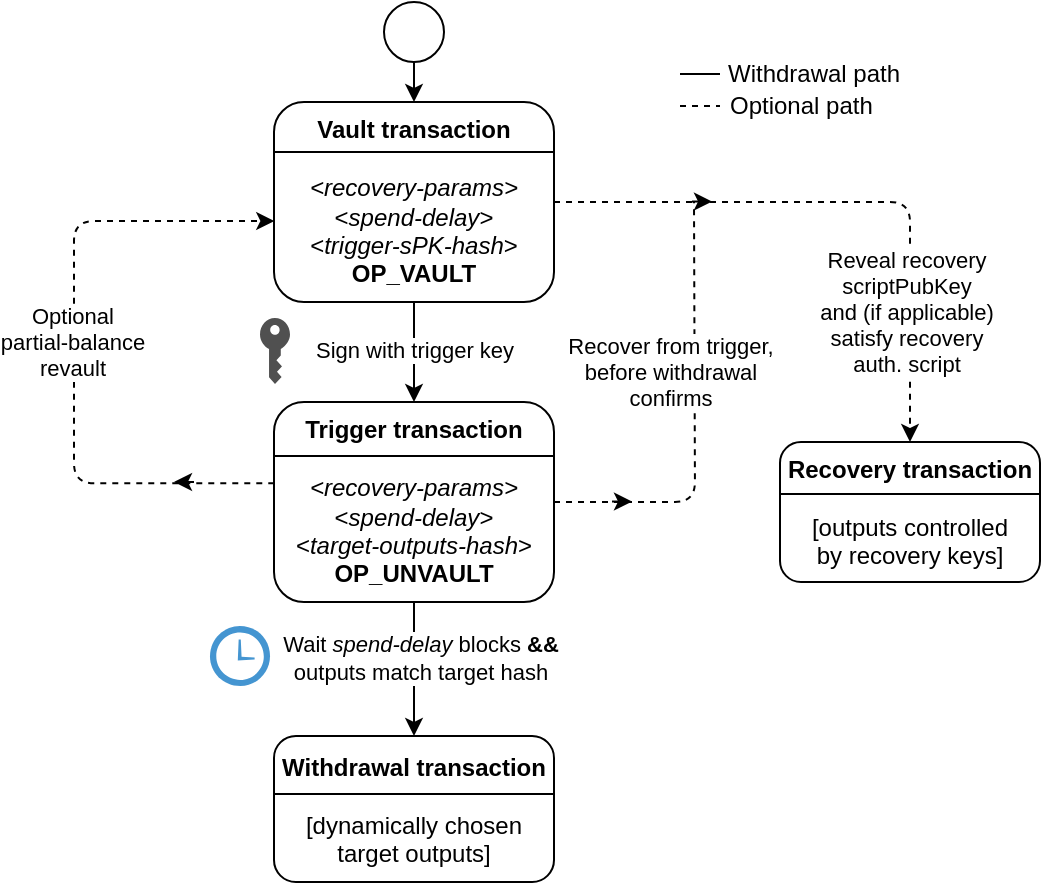 <mxfile version="20.8.20" type="device" pages="6"><diagram id="qHG0FeF2aWp-aiau7VVg" name="Basic flow"><mxGraphModel dx="1030" dy="1473" grid="1" gridSize="10" guides="1" tooltips="1" connect="1" arrows="1" fold="1" page="1" pageScale="1" pageWidth="850" pageHeight="1100" math="0" shadow="0"><root><mxCell id="0"/><mxCell id="1" parent="0"/><mxCell id="b8DSxFJpJzC5LI19bmsF-5" value="" style="edgeStyle=orthogonalEdgeStyle;rounded=0;orthogonalLoop=1;jettySize=auto;html=1;" parent="1" source="b8DSxFJpJzC5LI19bmsF-1" target="b8DSxFJpJzC5LI19bmsF-3" edge="1"><mxGeometry relative="1" as="geometry"/></mxCell><mxCell id="b8DSxFJpJzC5LI19bmsF-8" value="&lt;div&gt;Sign with trigger key&lt;/div&gt;" style="edgeLabel;html=1;align=center;verticalAlign=middle;resizable=0;points=[];" parent="b8DSxFJpJzC5LI19bmsF-5" vertex="1" connectable="0"><mxGeometry x="-0.31" y="-1" relative="1" as="geometry"><mxPoint x="1" y="6" as="offset"/></mxGeometry></mxCell><mxCell id="b8DSxFJpJzC5LI19bmsF-6" style="edgeStyle=orthogonalEdgeStyle;rounded=1;orthogonalLoop=1;jettySize=auto;html=1;exitX=1;exitY=0.5;exitDx=0;exitDy=0;strokeColor=default;dashed=1;" parent="1" source="b8DSxFJpJzC5LI19bmsF-1" target="b8DSxFJpJzC5LI19bmsF-2" edge="1"><mxGeometry relative="1" as="geometry"/></mxCell><mxCell id="b8DSxFJpJzC5LI19bmsF-7" value="Reveal recovery &lt;br&gt;scriptPubKey&lt;br&gt;and (if applicable)&lt;br&gt;satisfy recovery &lt;br&gt;auth. script" style="edgeLabel;html=1;align=center;verticalAlign=middle;resizable=0;points=[];" parent="b8DSxFJpJzC5LI19bmsF-6" vertex="1" connectable="0"><mxGeometry x="-0.17" y="2" relative="1" as="geometry"><mxPoint x="52" y="57" as="offset"/></mxGeometry></mxCell><mxCell id="b8DSxFJpJzC5LI19bmsF-1" value="&lt;div&gt;&lt;span style=&quot;background-color: initial;&quot;&gt;&lt;b&gt;Vault transaction&lt;/b&gt;&lt;/span&gt;&lt;/div&gt;&lt;div&gt;&lt;span style=&quot;background-color: initial;&quot;&gt;&lt;br&gt;&lt;/span&gt;&lt;/div&gt;&lt;div&gt;&lt;i style=&quot;background-color: initial;&quot;&gt;&amp;lt;recovery-params&amp;gt;&lt;/i&gt;&lt;br&gt;&lt;/div&gt;&lt;div&gt;&amp;lt;&lt;i&gt;spend-delay&lt;/i&gt;&amp;gt;&lt;/div&gt;&lt;div&gt;&amp;lt;&lt;i&gt;trigger-sPK-hash&lt;/i&gt;&amp;gt;&lt;br&gt;&lt;/div&gt;&lt;div&gt;&lt;b style=&quot;border-color: var(--border-color);&quot;&gt;OP_VAULT&lt;/b&gt;&lt;br&gt;&lt;/div&gt;" style="rounded=1;whiteSpace=wrap;html=1;labelPosition=center;verticalLabelPosition=middle;align=center;verticalAlign=middle;" parent="1" vertex="1"><mxGeometry x="190" y="250" width="140" height="100" as="geometry"/></mxCell><mxCell id="b8DSxFJpJzC5LI19bmsF-2" value="&lt;b&gt;Recovery transaction&lt;br&gt;&lt;/b&gt;&lt;br&gt;[outputs controlled &lt;br&gt;by recovery keys]" style="rounded=1;whiteSpace=wrap;html=1;" parent="1" vertex="1"><mxGeometry x="443" y="420" width="130" height="70" as="geometry"/></mxCell><mxCell id="b8DSxFJpJzC5LI19bmsF-9" style="edgeStyle=orthogonalEdgeStyle;orthogonalLoop=1;jettySize=auto;html=1;exitX=1;exitY=0.5;exitDx=0;exitDy=0;dashed=1;strokeColor=default;endArrow=none;endFill=0;rounded=1;" parent="1" source="b8DSxFJpJzC5LI19bmsF-3" edge="1"><mxGeometry relative="1" as="geometry"><mxPoint x="400" y="300" as="targetPoint"/></mxGeometry></mxCell><mxCell id="iAfIXZV-x1gRYHwice2W-8" value="Recover from trigger,&lt;br style=&quot;font-size: 11px;&quot;&gt;before withdrawal&lt;br style=&quot;font-size: 11px;&quot;&gt;confirms" style="edgeLabel;html=1;align=center;verticalAlign=middle;resizable=0;points=[];fontSize=11;" vertex="1" connectable="0" parent="b8DSxFJpJzC5LI19bmsF-9"><mxGeometry x="0.4" y="-1" relative="1" as="geometry"><mxPoint x="-13" y="19" as="offset"/></mxGeometry></mxCell><mxCell id="b8DSxFJpJzC5LI19bmsF-11" style="edgeStyle=orthogonalEdgeStyle;rounded=0;orthogonalLoop=1;jettySize=auto;html=1;strokeColor=default;" parent="1" source="b8DSxFJpJzC5LI19bmsF-3" target="b8DSxFJpJzC5LI19bmsF-10" edge="1"><mxGeometry relative="1" as="geometry"/></mxCell><mxCell id="b8DSxFJpJzC5LI19bmsF-12" value="&lt;div&gt;Wait &lt;i&gt;spend-delay&lt;/i&gt; blocks &lt;b&gt;&amp;amp;&amp;amp;&lt;/b&gt;&lt;br&gt;&lt;/div&gt;&lt;div&gt;outputs match target hash&lt;br&gt;&lt;/div&gt;" style="edgeLabel;html=1;align=center;verticalAlign=middle;resizable=0;points=[];" parent="b8DSxFJpJzC5LI19bmsF-11" vertex="1" connectable="0"><mxGeometry x="-0.302" y="2" relative="1" as="geometry"><mxPoint x="1" y="4" as="offset"/></mxGeometry></mxCell><mxCell id="oT6HpDHtKCBb9ui_6_kA-1" style="edgeStyle=orthogonalEdgeStyle;rounded=1;orthogonalLoop=1;jettySize=auto;html=1;exitX=0.001;exitY=0.406;exitDx=0;exitDy=0;entryX=0.001;entryY=0.595;entryDx=0;entryDy=0;dashed=1;endArrow=classic;endFill=1;entryPerimeter=0;exitPerimeter=0;" parent="1" source="b8DSxFJpJzC5LI19bmsF-3" target="b8DSxFJpJzC5LI19bmsF-1" edge="1"><mxGeometry relative="1" as="geometry"><Array as="points"><mxPoint x="90" y="441"/><mxPoint x="90" y="310"/></Array></mxGeometry></mxCell><mxCell id="oT6HpDHtKCBb9ui_6_kA-2" value="Optional &lt;br&gt;partial-balance&lt;br&gt;revault" style="edgeLabel;html=1;align=center;verticalAlign=middle;resizable=0;points=[];" parent="oT6HpDHtKCBb9ui_6_kA-1" vertex="1" connectable="0"><mxGeometry x="0.109" y="1" relative="1" as="geometry"><mxPoint y="13" as="offset"/></mxGeometry></mxCell><mxCell id="b8DSxFJpJzC5LI19bmsF-3" value="&lt;div&gt;&lt;b&gt;&lt;span style=&quot;background-color: initial;&quot;&gt;Trigger transaction&lt;/span&gt;&lt;br&gt;&lt;/b&gt;&lt;/div&gt;&lt;div&gt;&lt;i style=&quot;background-color: initial;&quot;&gt;&lt;br&gt;&lt;/i&gt;&lt;/div&gt;&lt;div&gt;&lt;i style=&quot;background-color: initial;&quot;&gt;&amp;lt;recovery-params&amp;gt;&lt;/i&gt;&lt;br&gt;&lt;/div&gt;&lt;div&gt;&amp;lt;&lt;i&gt;spend-delay&lt;/i&gt;&amp;gt;&lt;/div&gt;&lt;div&gt;&amp;lt;&lt;i&gt;target-outputs-hash&lt;/i&gt;&amp;gt;&lt;br&gt;&lt;/div&gt;&lt;div&gt;&lt;b style=&quot;border-color: var(--border-color);&quot;&gt;OP_UNVAULT&lt;/b&gt;&lt;br&gt;&lt;/div&gt;" style="rounded=1;whiteSpace=wrap;html=1;" parent="1" vertex="1"><mxGeometry x="190" y="400" width="140" height="100" as="geometry"/></mxCell><mxCell id="b8DSxFJpJzC5LI19bmsF-10" value="&lt;b&gt;Withdrawal transaction&lt;br&gt;&lt;/b&gt;&lt;br&gt;[dynamically chosen target outputs]" style="rounded=1;whiteSpace=wrap;html=1;align=center;" parent="1" vertex="1"><mxGeometry x="190" y="567" width="140" height="73" as="geometry"/></mxCell><mxCell id="b8DSxFJpJzC5LI19bmsF-14" style="edgeStyle=orthogonalEdgeStyle;rounded=0;orthogonalLoop=1;jettySize=auto;html=1;exitX=0.5;exitY=1;exitDx=0;exitDy=0;exitPerimeter=0;entryX=0.5;entryY=0;entryDx=0;entryDy=0;strokeColor=default;" parent="1" source="b8DSxFJpJzC5LI19bmsF-13" target="b8DSxFJpJzC5LI19bmsF-1" edge="1"><mxGeometry relative="1" as="geometry"/></mxCell><mxCell id="b8DSxFJpJzC5LI19bmsF-13" value="" style="points=[[0.145,0.145,0],[0.5,0,0],[0.855,0.145,0],[1,0.5,0],[0.855,0.855,0],[0.5,1,0],[0.145,0.855,0],[0,0.5,0]];shape=mxgraph.bpmn.event;html=1;verticalLabelPosition=bottom;labelBackgroundColor=#ffffff;verticalAlign=top;align=center;perimeter=ellipsePerimeter;outlineConnect=0;aspect=fixed;outline=standard;symbol=general;rounded=1;" parent="1" vertex="1"><mxGeometry x="245" y="200" width="30" height="30" as="geometry"/></mxCell><mxCell id="BqwL7Yf8YW1r5e_O7xE0-1" value="" style="shadow=0;dashed=0;html=1;strokeColor=none;fillColor=#4495D1;labelPosition=center;verticalLabelPosition=bottom;verticalAlign=top;align=center;outlineConnect=0;shape=mxgraph.veeam.time;" parent="1" vertex="1"><mxGeometry x="158" y="512" width="30" height="30" as="geometry"/></mxCell><mxCell id="BqwL7Yf8YW1r5e_O7xE0-2" value="" style="sketch=0;pointerEvents=1;shadow=0;dashed=0;html=1;strokeColor=none;fillColor=#505050;labelPosition=center;verticalLabelPosition=bottom;verticalAlign=top;outlineConnect=0;align=center;shape=mxgraph.office.security.key_permissions;" parent="1" vertex="1"><mxGeometry x="183" y="358" width="15" height="33" as="geometry"/></mxCell><mxCell id="oT6HpDHtKCBb9ui_6_kA-7" value="" style="endArrow=none;html=1;rounded=1;entryX=1;entryY=0.25;entryDx=0;entryDy=0;exitX=0;exitY=0.25;exitDx=0;exitDy=0;" parent="1" source="b8DSxFJpJzC5LI19bmsF-1" target="b8DSxFJpJzC5LI19bmsF-1" edge="1"><mxGeometry width="50" height="50" relative="1" as="geometry"><mxPoint x="190" y="280" as="sourcePoint"/><mxPoint x="240" y="230" as="targetPoint"/></mxGeometry></mxCell><mxCell id="oT6HpDHtKCBb9ui_6_kA-8" value="" style="endArrow=none;html=1;rounded=1;entryX=1;entryY=0.25;entryDx=0;entryDy=0;exitX=0;exitY=0.25;exitDx=0;exitDy=0;" parent="1" edge="1"><mxGeometry width="50" height="50" relative="1" as="geometry"><mxPoint x="190" y="427" as="sourcePoint"/><mxPoint x="330" y="427" as="targetPoint"/></mxGeometry></mxCell><mxCell id="oT6HpDHtKCBb9ui_6_kA-9" value="" style="endArrow=none;html=1;rounded=1;entryX=1;entryY=0.25;entryDx=0;entryDy=0;exitX=0;exitY=0.25;exitDx=0;exitDy=0;" parent="1" edge="1"><mxGeometry width="50" height="50" relative="1" as="geometry"><mxPoint x="190" y="596" as="sourcePoint"/><mxPoint x="330" y="596" as="targetPoint"/></mxGeometry></mxCell><mxCell id="oT6HpDHtKCBb9ui_6_kA-10" value="" style="endArrow=none;html=1;rounded=1;" parent="1" edge="1"><mxGeometry width="50" height="50" relative="1" as="geometry"><mxPoint x="443" y="446" as="sourcePoint"/><mxPoint x="573" y="446" as="targetPoint"/></mxGeometry></mxCell><mxCell id="LweIh1WkpCqs_c0vHIex-1" value="" style="endArrow=none;html=1;rounded=1;" parent="1" edge="1"><mxGeometry width="50" height="50" relative="1" as="geometry"><mxPoint x="393" y="236" as="sourcePoint"/><mxPoint x="413" y="236" as="targetPoint"/></mxGeometry></mxCell><mxCell id="LweIh1WkpCqs_c0vHIex-2" value="Withdrawal path" style="text;strokeColor=none;align=left;fillColor=none;html=1;verticalAlign=middle;whiteSpace=wrap;rounded=0;" parent="1" vertex="1"><mxGeometry x="415" y="221" width="90" height="30" as="geometry"/></mxCell><mxCell id="LweIh1WkpCqs_c0vHIex-3" value="" style="endArrow=none;html=1;rounded=1;dashed=1;" parent="1" edge="1"><mxGeometry width="50" height="50" relative="1" as="geometry"><mxPoint x="393" y="252" as="sourcePoint"/><mxPoint x="413" y="252" as="targetPoint"/></mxGeometry></mxCell><mxCell id="LweIh1WkpCqs_c0vHIex-4" value="Optional path" style="text;strokeColor=none;align=left;fillColor=none;html=1;verticalAlign=middle;whiteSpace=wrap;rounded=0;" parent="1" vertex="1"><mxGeometry x="416" y="237" width="90" height="30" as="geometry"/></mxCell><mxCell id="iAfIXZV-x1gRYHwice2W-2" value="" style="endArrow=classic;html=1;rounded=0;strokeColor=default;" edge="1" parent="1"><mxGeometry width="50" height="50" relative="1" as="geometry"><mxPoint x="359" y="449.76" as="sourcePoint"/><mxPoint x="369" y="449.76" as="targetPoint"/><Array as="points"><mxPoint x="359" y="449.76"/></Array></mxGeometry></mxCell><mxCell id="iAfIXZV-x1gRYHwice2W-4" value="" style="endArrow=classic;html=1;rounded=0;strokeColor=default;" edge="1" parent="1"><mxGeometry width="50" height="50" relative="1" as="geometry"><mxPoint x="399" y="299.76" as="sourcePoint"/><mxPoint x="409" y="299.76" as="targetPoint"/></mxGeometry></mxCell><mxCell id="iAfIXZV-x1gRYHwice2W-5" value="" style="endArrow=classic;html=1;rounded=0;strokeColor=default;" edge="1" parent="1"><mxGeometry width="50" height="50" relative="1" as="geometry"><mxPoint x="150" y="440" as="sourcePoint"/><mxPoint x="140" y="440" as="targetPoint"/></mxGeometry></mxCell></root></mxGraphModel></diagram><diagram id="hQFg2SRqlWPJF2oUK6n1" name="Batch sweep"><mxGraphModel dx="1236" dy="1768" grid="1" gridSize="10" guides="1" tooltips="1" connect="1" arrows="1" fold="1" page="1" pageScale="1" pageWidth="850" pageHeight="1100" math="0" shadow="0"><root><mxCell id="0"/><mxCell id="1" parent="0"/><mxCell id="DGUraX8pYsX29eg1CZX8-1" value="" style="rounded=1;whiteSpace=wrap;html=1;" parent="1" vertex="1"><mxGeometry x="636" y="415" width="138" height="160" as="geometry"/></mxCell><mxCell id="DGUraX8pYsX29eg1CZX8-2" value="" style="endArrow=none;html=1;rounded=0;entryX=0.5;entryY=0;entryDx=0;entryDy=0;exitX=0.5;exitY=1;exitDx=0;exitDy=0;" parent="1" source="DGUraX8pYsX29eg1CZX8-1" target="DGUraX8pYsX29eg1CZX8-1" edge="1"><mxGeometry width="50" height="50" relative="1" as="geometry"><mxPoint x="660" y="519.5" as="sourcePoint"/><mxPoint x="710" y="469.5" as="targetPoint"/></mxGeometry></mxCell><mxCell id="DGUraX8pYsX29eg1CZX8-3" value="&lt;b style=&quot;background-color: initial;&quot;&gt;&lt;br&gt;&lt;/b&gt;" style="rounded=1;whiteSpace=wrap;html=1;align=left;" parent="1" vertex="1"><mxGeometry x="722" y="440" width="100" height="80" as="geometry"/></mxCell><mxCell id="IMLKYxiTQTyD-2dyPs5i-11" value="" style="rounded=1;whiteSpace=wrap;html=1;" parent="1" vertex="1"><mxGeometry x="380" y="300" width="138" height="122" as="geometry"/></mxCell><mxCell id="IMLKYxiTQTyD-2dyPs5i-12" value="" style="endArrow=none;html=1;rounded=0;entryX=0.5;entryY=0;entryDx=0;entryDy=0;exitX=0.5;exitY=1;exitDx=0;exitDy=0;" parent="1" source="IMLKYxiTQTyD-2dyPs5i-11" target="IMLKYxiTQTyD-2dyPs5i-11" edge="1"><mxGeometry width="50" height="50" relative="1" as="geometry"><mxPoint x="398" y="352" as="sourcePoint"/><mxPoint x="448" y="302" as="targetPoint"/></mxGeometry></mxCell><mxCell id="IMLKYxiTQTyD-2dyPs5i-13" value="&lt;b style=&quot;background-color: initial;&quot;&gt;&lt;br&gt;&lt;/b&gt;" style="rounded=1;whiteSpace=wrap;html=1;align=left;" parent="1" vertex="1"><mxGeometry x="460" y="313" width="100" height="83" as="geometry"/></mxCell><mxCell id="IMLKYxiTQTyD-2dyPs5i-16" value="" style="rounded=1;whiteSpace=wrap;html=1;" parent="1" vertex="1"><mxGeometry x="400" y="499" width="115" height="138" as="geometry"/></mxCell><mxCell id="IMLKYxiTQTyD-2dyPs5i-17" value="" style="endArrow=none;html=1;rounded=0;entryX=0.5;entryY=0;entryDx=0;entryDy=0;exitX=0.5;exitY=1;exitDx=0;exitDy=0;" parent="1" edge="1"><mxGeometry width="50" height="50" relative="1" as="geometry"><mxPoint x="435" y="637" as="sourcePoint"/><mxPoint x="435" y="499" as="targetPoint"/></mxGeometry></mxCell><mxCell id="IMLKYxiTQTyD-2dyPs5i-18" value="&lt;b style=&quot;background-color: initial;&quot;&gt;&lt;br&gt;&lt;/b&gt;" style="rounded=1;whiteSpace=wrap;html=1;align=left;" parent="1" vertex="1"><mxGeometry x="457" y="516" width="100" height="101" as="geometry"/></mxCell><mxCell id="IMLKYxiTQTyD-2dyPs5i-27" value="" style="rounded=1;whiteSpace=wrap;html=1;" parent="1" vertex="1"><mxGeometry x="165" y="420" width="138" height="140" as="geometry"/></mxCell><mxCell id="IMLKYxiTQTyD-2dyPs5i-28" value="" style="endArrow=none;html=1;rounded=0;entryX=0.5;entryY=0;entryDx=0;entryDy=0;exitX=0.5;exitY=1;exitDx=0;exitDy=0;" parent="1" edge="1"><mxGeometry width="50" height="50" relative="1" as="geometry"><mxPoint x="201" y="560" as="sourcePoint"/><mxPoint x="201" y="420" as="targetPoint"/></mxGeometry></mxCell><mxCell id="IMLKYxiTQTyD-2dyPs5i-29" value="&lt;b style=&quot;background-color: initial;&quot;&gt;&lt;br&gt;&lt;/b&gt;" style="rounded=1;whiteSpace=wrap;html=1;align=left;" parent="1" vertex="1"><mxGeometry x="230" y="437" width="100" height="101" as="geometry"/></mxCell><mxCell id="IMLKYxiTQTyD-2dyPs5i-30" value="&lt;p style=&quot;line-height: 40%;&quot;&gt;&lt;b&gt;scriptPubKey&lt;/b&gt;&lt;/p&gt;&lt;p style=&quot;border-color: var(--border-color); line-height: 4.8px;&quot;&gt;&lt;i style=&quot;border-color: var(--border-color);&quot;&gt;&lt;b style=&quot;border-color: var(--border-color);&quot;&gt;&lt;font style=&quot;border-color: var(--border-color);&quot; color=&quot;#0066cc&quot;&gt;recov-hash&amp;nbsp;&lt;/font&gt;&lt;font style=&quot;border-color: var(--border-color);&quot; color=&quot;#00060d&quot;&gt;...&lt;/font&gt;&lt;/b&gt;&amp;nbsp;&lt;/i&gt;&lt;/p&gt;&lt;p style=&quot;border-color: var(--border-color); line-height: 4.8px;&quot;&gt;&amp;nbsp; OP_VAULT&lt;/p&gt;&lt;p style=&quot;line-height: 40%;&quot;&gt;&lt;b style=&quot;background-color: initial;&quot;&gt;amount&lt;/b&gt;&lt;/p&gt;&lt;p style=&quot;line-height: 40%;&quot;&gt;&lt;span style=&quot;background-color: initial;&quot;&gt;a3&lt;/span&gt;&lt;/p&gt;" style="text;html=1;resizable=0;autosize=1;align=left;verticalAlign=middle;points=[];fillColor=none;strokeColor=none;rounded=0;dashed=1;" parent="1" vertex="1"><mxGeometry x="461" y="513.5" width="100" height="110" as="geometry"/></mxCell><mxCell id="IMLKYxiTQTyD-2dyPs5i-31" value="" style="rounded=1;whiteSpace=wrap;html=1;" parent="1" vertex="1"><mxGeometry x="134" y="270" width="88" height="122" as="geometry"/></mxCell><mxCell id="IMLKYxiTQTyD-2dyPs5i-32" value="" style="endArrow=none;html=1;rounded=0;entryX=0.5;entryY=0;entryDx=0;entryDy=0;exitX=0.5;exitY=1;exitDx=0;exitDy=0;" parent="1" edge="1"><mxGeometry width="50" height="50" relative="1" as="geometry"><mxPoint x="157" y="392" as="sourcePoint"/><mxPoint x="157" y="270" as="targetPoint"/></mxGeometry></mxCell><mxCell id="IMLKYxiTQTyD-2dyPs5i-33" value="&lt;b style=&quot;background-color: initial;&quot;&gt;&lt;br&gt;&lt;/b&gt;" style="rounded=1;whiteSpace=wrap;html=1;align=left;" parent="1" vertex="1"><mxGeometry x="180" y="282" width="100" height="101" as="geometry"/></mxCell><mxCell id="IMLKYxiTQTyD-2dyPs5i-34" value="&lt;p style=&quot;line-height: 40%;&quot;&gt;&lt;b&gt;scriptPubKey&lt;/b&gt;&lt;/p&gt;&lt;p style=&quot;line-height: 40%;&quot;&gt;&lt;span style=&quot;background-color: initial;&quot;&gt;&lt;i&gt;&lt;b style=&quot;&quot;&gt;&lt;font color=&quot;#0066cc&quot;&gt;recov-hash &lt;/font&gt;&lt;font color=&quot;#00060d&quot;&gt;...&lt;/font&gt;&lt;/b&gt;&amp;nbsp;&lt;/i&gt;&lt;/span&gt;&lt;/p&gt;&lt;p style=&quot;line-height: 40%;&quot;&gt;&lt;span style=&quot;background-color: initial;&quot;&gt;&amp;nbsp; OP_VAULT&lt;/span&gt;&lt;/p&gt;&lt;p style=&quot;line-height: 120%;&quot;&gt;&lt;b&gt;amount&lt;/b&gt;&lt;br&gt;a1&lt;/p&gt;" style="text;html=1;resizable=0;autosize=1;align=left;verticalAlign=middle;points=[];fillColor=none;strokeColor=none;rounded=0;dashed=1;" parent="1" vertex="1"><mxGeometry x="183" y="271" width="100" height="120" as="geometry"/></mxCell><mxCell id="IMLKYxiTQTyD-2dyPs5i-52" style="edgeStyle=orthogonalEdgeStyle;rounded=0;orthogonalLoop=1;jettySize=auto;html=1;exitX=0;exitY=0.25;exitDx=0;exitDy=0;" parent="1" source="IMLKYxiTQTyD-2dyPs5i-38" edge="1"><mxGeometry relative="1" as="geometry"><mxPoint x="280" y="333" as="targetPoint"/><Array as="points"><mxPoint x="340" y="333"/></Array></mxGeometry></mxCell><mxCell id="IMLKYxiTQTyD-2dyPs5i-38" value="" style="rounded=0;whiteSpace=wrap;html=1;" parent="1" vertex="1"><mxGeometry x="340" y="319" width="90" height="60" as="geometry"/></mxCell><mxCell id="IMLKYxiTQTyD-2dyPs5i-39" value="&lt;p style=&quot;line-height: 40%;&quot;&gt;&lt;b&gt;witness&lt;/b&gt;&lt;/p&gt;&lt;p style=&quot;line-height: 40%;&quot;&gt;[&lt;i&gt;trigger-key&amp;nbsp;&lt;/i&gt;&lt;/p&gt;&lt;p style=&quot;line-height: 40%;&quot;&gt;&amp;nbsp; signature]&lt;/p&gt;" style="text;html=1;resizable=0;autosize=1;align=left;verticalAlign=middle;points=[];fillColor=none;strokeColor=none;rounded=0;dashed=1;" parent="1" vertex="1"><mxGeometry x="353" y="310" width="90" height="80" as="geometry"/></mxCell><mxCell id="IMagvj_H5wSyhYbexlPS-2" style="edgeStyle=orthogonalEdgeStyle;rounded=1;orthogonalLoop=1;jettySize=auto;html=1;exitX=0;exitY=0.5;exitDx=0;exitDy=0;entryX=1;entryY=0.5;entryDx=0;entryDy=0;" parent="1" target="IMLKYxiTQTyD-2dyPs5i-18" edge="1"><mxGeometry relative="1" as="geometry"><mxPoint x="600" y="538" as="sourcePoint"/></mxGeometry></mxCell><mxCell id="IMLKYxiTQTyD-2dyPs5i-54" style="edgeStyle=orthogonalEdgeStyle;rounded=1;orthogonalLoop=1;jettySize=auto;html=1;exitX=0;exitY=0.25;exitDx=0;exitDy=0;entryX=1;entryY=0.5;entryDx=0;entryDy=0;" parent="1" target="IMLKYxiTQTyD-2dyPs5i-13" edge="1"><mxGeometry relative="1" as="geometry"><mxPoint x="600" y="448.5" as="sourcePoint"/><Array as="points"><mxPoint x="580" y="449"/><mxPoint x="580" y="355"/></Array></mxGeometry></mxCell><mxCell id="IMagvj_H5wSyhYbexlPS-1" style="edgeStyle=orthogonalEdgeStyle;rounded=0;orthogonalLoop=1;jettySize=auto;html=1;exitX=0;exitY=0.367;exitDx=0;exitDy=0;entryX=1;entryY=0.5;entryDx=0;entryDy=0;exitPerimeter=0;" parent="1" source="IMLKYxiTQTyD-2dyPs5i-43" edge="1"><mxGeometry relative="1" as="geometry"><mxPoint x="600" y="491.5" as="sourcePoint"/><mxPoint x="330" y="486.5" as="targetPoint"/><Array as="points"><mxPoint x="600" y="487"/><mxPoint x="465" y="487"/></Array></mxGeometry></mxCell><mxCell id="IMLKYxiTQTyD-2dyPs5i-43" value="Script-path reveal" style="rounded=0;whiteSpace=wrap;html=1;" parent="1" vertex="1"><mxGeometry x="600" y="473" width="90" height="35" as="geometry"/></mxCell><mxCell id="IMLKYxiTQTyD-2dyPs5i-20" value="&lt;p style=&quot;line-height: 40%;&quot;&gt;&lt;b&gt;scriptPubKey&lt;/b&gt;&lt;/p&gt;&lt;p style=&quot;border-color: var(--border-color); line-height: 4.8px;&quot;&gt;&lt;i style=&quot;border-color: var(--border-color);&quot;&gt;&lt;b style=&quot;border-color: var(--border-color);&quot;&gt;&lt;font style=&quot;border-color: var(--border-color);&quot; color=&quot;#0066cc&quot;&gt;recov-hash&amp;nbsp;&lt;/font&gt;&lt;font style=&quot;border-color: var(--border-color);&quot; color=&quot;#00060d&quot;&gt;...&lt;/font&gt;&lt;/b&gt;&amp;nbsp;&lt;/i&gt;&lt;/p&gt;&lt;p style=&quot;border-color: var(--border-color); line-height: 4.8px;&quot;&gt;&lt;span style=&quot;border-color: var(--border-color); background-color: initial;&quot;&gt;&amp;nbsp; OP_VAULT&lt;/span&gt;&lt;/p&gt;&lt;p style=&quot;line-height: 120%;&quot;&gt;&lt;b&gt;amount&lt;/b&gt;&lt;br&gt;a2&lt;/p&gt;" style="text;html=1;resizable=0;autosize=1;align=left;verticalAlign=middle;points=[];fillColor=none;strokeColor=none;rounded=0;dashed=1;" parent="1" vertex="1"><mxGeometry x="233" y="430" width="100" height="120" as="geometry"/></mxCell><mxCell id="IMLKYxiTQTyD-2dyPs5i-53" value="" style="group" parent="1" vertex="1" connectable="0"><mxGeometry x="465" y="307.5" width="120" height="95" as="geometry"/></mxCell><mxCell id="IMLKYxiTQTyD-2dyPs5i-15" value="&lt;p style=&quot;line-height: 10%;&quot;&gt;&lt;b&gt;scriptPubKey&lt;/b&gt;&lt;/p&gt;&lt;p style=&quot;border-color: var(--border-color); line-height: 4.8px;&quot;&gt;&lt;i style=&quot;border-color: var(--border-color);&quot;&gt;&lt;b style=&quot;border-color: var(--border-color);&quot;&gt;&lt;font style=&quot;border-color: var(--border-color);&quot; color=&quot;#0066cc&quot;&gt;recov-hash&amp;nbsp;&lt;/font&gt;&lt;font style=&quot;border-color: var(--border-color);&quot; color=&quot;#00060d&quot;&gt;...&lt;/font&gt;&lt;/b&gt;&amp;nbsp;&lt;/i&gt;&lt;/p&gt;&lt;p style=&quot;border-color: var(--border-color); line-height: 4.8px;&quot;&gt;&lt;span style=&quot;border-color: var(--border-color); background-color: initial;&quot;&gt;&amp;nbsp; OP_UNVAULT&lt;/span&gt;&lt;/p&gt;" style="text;html=1;resizable=0;autosize=1;align=left;verticalAlign=middle;points=[];fillColor=none;strokeColor=none;rounded=0;dashed=1;" parent="IMLKYxiTQTyD-2dyPs5i-53" vertex="1"><mxGeometry width="110" height="70" as="geometry"/></mxCell><mxCell id="IMLKYxiTQTyD-2dyPs5i-26" value="&lt;p style=&quot;line-height: 10%;&quot;&gt;&lt;b&gt;amount&lt;/b&gt;&lt;/p&gt;&lt;p style=&quot;line-height: 10%;&quot;&gt;a1&lt;/p&gt;" style="text;html=1;resizable=0;autosize=1;align=left;verticalAlign=middle;points=[];fillColor=none;strokeColor=none;rounded=0;dashed=1;" parent="IMLKYxiTQTyD-2dyPs5i-53" vertex="1"><mxGeometry y="45" width="70" height="50" as="geometry"/></mxCell><mxCell id="IMLKYxiTQTyD-2dyPs5i-60" value="" style="group" parent="1" vertex="1" connectable="0"><mxGeometry x="730" y="438" width="100" height="82" as="geometry"/></mxCell><mxCell id="IMLKYxiTQTyD-2dyPs5i-58" value="&lt;p style=&quot;line-height: 20%;&quot;&gt;&lt;b&gt;scriptPubKey&lt;/b&gt;&lt;/p&gt;&lt;p style=&quot;line-height: 20%;&quot;&gt;&lt;i&gt;[recovery-spk]&lt;/i&gt;&lt;/p&gt;" style="text;html=1;resizable=0;autosize=1;align=left;verticalAlign=middle;points=[];fillColor=none;strokeColor=none;rounded=0;dashed=1;" parent="IMLKYxiTQTyD-2dyPs5i-60" vertex="1"><mxGeometry width="100" height="50" as="geometry"/></mxCell><mxCell id="IMLKYxiTQTyD-2dyPs5i-59" value="&lt;p style=&quot;line-height: 10%;&quot;&gt;&lt;b&gt;amount&lt;/b&gt;&lt;/p&gt;&lt;p style=&quot;line-height: 10%;&quot;&gt;a1 + a2 + a3&lt;/p&gt;" style="text;html=1;resizable=0;autosize=1;align=left;verticalAlign=middle;points=[];fillColor=none;strokeColor=none;rounded=0;dashed=1;" parent="IMLKYxiTQTyD-2dyPs5i-60" vertex="1"><mxGeometry y="32" width="90" height="50" as="geometry"/></mxCell><mxCell id="IMLKYxiTQTyD-2dyPs5i-61" value="&lt;i&gt;Ephemeral anchor&lt;/i&gt;" style="rounded=1;whiteSpace=wrap;html=1;dashed=1;" parent="1" vertex="1"><mxGeometry x="723.5" y="527" width="97" height="35" as="geometry"/></mxCell><mxCell id="IMLKYxiTQTyD-2dyPs5i-62" value="Recovered to interrupt unvault" style="text;html=1;resizable=0;autosize=1;align=center;verticalAlign=middle;points=[];fillColor=none;strokeColor=none;rounded=0;fontSize=17;" parent="1" vertex="1"><mxGeometry x="277" y="268.5" width="250" height="30" as="geometry"/></mxCell><mxCell id="IMLKYxiTQTyD-2dyPs5i-63" value="Recovered while still vaulted" style="text;html=1;resizable=0;autosize=1;align=center;verticalAlign=middle;points=[];fillColor=none;strokeColor=none;rounded=0;fontSize=17;" parent="1" vertex="1"><mxGeometry x="139" y="571" width="240" height="30" as="geometry"/></mxCell><mxCell id="IMLKYxiTQTyD-2dyPs5i-64" value="Batch recovery" style="text;html=1;resizable=0;autosize=1;align=center;verticalAlign=middle;points=[];fillColor=none;strokeColor=none;rounded=0;fontSize=17;" parent="1" vertex="1"><mxGeometry x="635" y="380.5" width="140" height="30" as="geometry"/></mxCell><mxCell id="IMagvj_H5wSyhYbexlPS-9" value="output" style="rounded=1;whiteSpace=wrap;html=1;" parent="1" vertex="1"><mxGeometry x="723" y="273" width="90" height="21" as="geometry"/></mxCell><mxCell id="IMagvj_H5wSyhYbexlPS-10" value="optional output" style="rounded=1;whiteSpace=wrap;html=1;dashed=1;" parent="1" vertex="1"><mxGeometry x="723" y="302" width="90" height="21" as="geometry"/></mxCell><mxCell id="IMagvj_H5wSyhYbexlPS-11" value="input" style="rounded=0;whiteSpace=wrap;html=1;" parent="1" vertex="1"><mxGeometry x="723" y="332" width="90" height="22" as="geometry"/></mxCell><mxCell id="prdVbKwsFvf7KEGo0tpI-2" value="Script-path reveal" style="rounded=0;whiteSpace=wrap;html=1;" parent="1" vertex="1"><mxGeometry x="600" y="515" width="90" height="35" as="geometry"/></mxCell><mxCell id="T7j29g-1OFRtJtuNoE9x-1" value="Script-path reveal" style="rounded=0;whiteSpace=wrap;html=1;" parent="1" vertex="1"><mxGeometry x="600" y="434" width="90" height="35" as="geometry"/></mxCell></root></mxGraphModel></diagram><diagram id="x3-0X1WiPTrt-eOLsWqB" name="Recovery comparison"><mxGraphModel dx="1236" dy="1768" grid="1" gridSize="10" guides="1" tooltips="1" connect="1" arrows="1" fold="1" page="1" pageScale="1" pageWidth="850" pageHeight="1100" math="0" shadow="0"><root><mxCell id="0"/><mxCell id="1" parent="0"/><mxCell id="QagaKE3Mm4n1A5BtnNWS-3" style="edgeStyle=orthogonalEdgeStyle;rounded=0;orthogonalLoop=1;jettySize=auto;html=1;" parent="1" source="QagaKE3Mm4n1A5BtnNWS-1" target="QagaKE3Mm4n1A5BtnNWS-2" edge="1"><mxGeometry relative="1" as="geometry"/></mxCell><mxCell id="QagaKE3Mm4n1A5BtnNWS-1" value="" style="ellipse;whiteSpace=wrap;html=1;aspect=fixed;" parent="1" vertex="1"><mxGeometry x="120" y="240" width="40" height="40" as="geometry"/></mxCell><mxCell id="QagaKE3Mm4n1A5BtnNWS-6" style="edgeStyle=orthogonalEdgeStyle;rounded=0;orthogonalLoop=1;jettySize=auto;html=1;" parent="1" source="QagaKE3Mm4n1A5BtnNWS-2" target="QagaKE3Mm4n1A5BtnNWS-5" edge="1"><mxGeometry relative="1" as="geometry"/></mxCell><mxCell id="QagaKE3Mm4n1A5BtnNWS-2" value="" style="ellipse;whiteSpace=wrap;html=1;aspect=fixed;" parent="1" vertex="1"><mxGeometry x="200" y="240" width="40" height="40" as="geometry"/></mxCell><mxCell id="QagaKE3Mm4n1A5BtnNWS-4" value="&lt;div&gt;Presigned&lt;/div&gt;&lt;div&gt;vault&lt;br&gt;&lt;/div&gt;" style="text;html=1;resizable=0;autosize=1;align=center;verticalAlign=middle;points=[];fillColor=none;strokeColor=none;rounded=0;" parent="1" vertex="1"><mxGeometry x="180" y="200" width="80" height="40" as="geometry"/></mxCell><mxCell id="QagaKE3Mm4n1A5BtnNWS-9" style="edgeStyle=orthogonalEdgeStyle;rounded=0;orthogonalLoop=1;jettySize=auto;html=1;" parent="1" source="QagaKE3Mm4n1A5BtnNWS-5" target="QagaKE3Mm4n1A5BtnNWS-8" edge="1"><mxGeometry relative="1" as="geometry"/></mxCell><mxCell id="QagaKE3Mm4n1A5BtnNWS-5" value="" style="ellipse;whiteSpace=wrap;html=1;aspect=fixed;" parent="1" vertex="1"><mxGeometry x="280" y="240" width="40" height="40" as="geometry"/></mxCell><mxCell id="QagaKE3Mm4n1A5BtnNWS-7" value="Unvault" style="text;html=1;resizable=0;autosize=1;align=center;verticalAlign=middle;points=[];fillColor=none;strokeColor=none;rounded=0;" parent="1" vertex="1"><mxGeometry x="265" y="205" width="70" height="30" as="geometry"/></mxCell><mxCell id="QagaKE3Mm4n1A5BtnNWS-8" value="" style="ellipse;whiteSpace=wrap;html=1;aspect=fixed;" parent="1" vertex="1"><mxGeometry x="360" y="240" width="40" height="40" as="geometry"/></mxCell><mxCell id="QagaKE3Mm4n1A5BtnNWS-10" value="To recovery" style="text;html=1;resizable=0;autosize=1;align=center;verticalAlign=middle;points=[];fillColor=none;strokeColor=none;rounded=0;" parent="1" vertex="1"><mxGeometry x="335" y="205" width="90" height="30" as="geometry"/></mxCell><mxCell id="QagaKE3Mm4n1A5BtnNWS-11" style="edgeStyle=orthogonalEdgeStyle;rounded=0;orthogonalLoop=1;jettySize=auto;html=1;" parent="1" source="QagaKE3Mm4n1A5BtnNWS-12" target="QagaKE3Mm4n1A5BtnNWS-14" edge="1"><mxGeometry relative="1" as="geometry"/></mxCell><mxCell id="QagaKE3Mm4n1A5BtnNWS-12" value="" style="ellipse;whiteSpace=wrap;html=1;aspect=fixed;" parent="1" vertex="1"><mxGeometry x="120" y="299" width="40" height="40" as="geometry"/></mxCell><mxCell id="QagaKE3Mm4n1A5BtnNWS-13" style="edgeStyle=orthogonalEdgeStyle;rounded=0;orthogonalLoop=1;jettySize=auto;html=1;" parent="1" source="QagaKE3Mm4n1A5BtnNWS-14" target="QagaKE3Mm4n1A5BtnNWS-16" edge="1"><mxGeometry relative="1" as="geometry"/></mxCell><mxCell id="QagaKE3Mm4n1A5BtnNWS-14" value="" style="ellipse;whiteSpace=wrap;html=1;aspect=fixed;" parent="1" vertex="1"><mxGeometry x="200" y="299" width="40" height="40" as="geometry"/></mxCell><mxCell id="QagaKE3Mm4n1A5BtnNWS-15" style="edgeStyle=orthogonalEdgeStyle;rounded=0;orthogonalLoop=1;jettySize=auto;html=1;" parent="1" source="QagaKE3Mm4n1A5BtnNWS-16" target="QagaKE3Mm4n1A5BtnNWS-17" edge="1"><mxGeometry relative="1" as="geometry"/></mxCell><mxCell id="QagaKE3Mm4n1A5BtnNWS-16" value="" style="ellipse;whiteSpace=wrap;html=1;aspect=fixed;" parent="1" vertex="1"><mxGeometry x="280" y="299" width="40" height="40" as="geometry"/></mxCell><mxCell id="QagaKE3Mm4n1A5BtnNWS-17" value="" style="ellipse;whiteSpace=wrap;html=1;aspect=fixed;" parent="1" vertex="1"><mxGeometry x="360" y="299" width="40" height="40" as="geometry"/></mxCell><mxCell id="QagaKE3Mm4n1A5BtnNWS-21" value="" style="group" parent="1" vertex="1" connectable="0"><mxGeometry x="240" y="260" width="40" height="60" as="geometry"/></mxCell><mxCell id="QagaKE3Mm4n1A5BtnNWS-18" value="" style="shape=waypoint;sketch=0;fillStyle=solid;size=6;pointerEvents=1;points=[];fillColor=none;resizable=0;rotatable=0;perimeter=centerPerimeter;snapToPoint=1;" parent="QagaKE3Mm4n1A5BtnNWS-21" vertex="1"><mxGeometry width="40" height="40" as="geometry"/></mxCell><mxCell id="QagaKE3Mm4n1A5BtnNWS-19" value="" style="shape=waypoint;sketch=0;fillStyle=solid;size=6;pointerEvents=1;points=[];fillColor=none;resizable=0;rotatable=0;perimeter=centerPerimeter;snapToPoint=1;" parent="QagaKE3Mm4n1A5BtnNWS-21" vertex="1"><mxGeometry y="10" width="40" height="40" as="geometry"/></mxCell><mxCell id="QagaKE3Mm4n1A5BtnNWS-20" value="" style="shape=waypoint;sketch=0;fillStyle=solid;size=6;pointerEvents=1;points=[];fillColor=none;resizable=0;rotatable=0;perimeter=centerPerimeter;snapToPoint=1;" parent="QagaKE3Mm4n1A5BtnNWS-21" vertex="1"><mxGeometry y="20" width="40" height="40" as="geometry"/></mxCell><mxCell id="QagaKE3Mm4n1A5BtnNWS-22" value="&lt;b&gt;Precomputed vaults&lt;/b&gt;" style="text;html=1;resizable=0;autosize=1;align=center;verticalAlign=middle;points=[];fillColor=none;strokeColor=none;rounded=0;" parent="1" vertex="1"><mxGeometry x="210" y="168" width="140" height="30" as="geometry"/></mxCell><mxCell id="QagaKE3Mm4n1A5BtnNWS-23" style="edgeStyle=orthogonalEdgeStyle;rounded=0;orthogonalLoop=1;jettySize=auto;html=1;" parent="1" source="QagaKE3Mm4n1A5BtnNWS-24" target="QagaKE3Mm4n1A5BtnNWS-26" edge="1"><mxGeometry relative="1" as="geometry"/></mxCell><mxCell id="QagaKE3Mm4n1A5BtnNWS-24" value="" style="ellipse;whiteSpace=wrap;html=1;aspect=fixed;" parent="1" vertex="1"><mxGeometry x="480" y="240" width="40" height="40" as="geometry"/></mxCell><mxCell id="QagaKE3Mm4n1A5BtnNWS-25" style="edgeStyle=orthogonalEdgeStyle;rounded=0;orthogonalLoop=1;jettySize=auto;html=1;" parent="1" source="QagaKE3Mm4n1A5BtnNWS-26" target="QagaKE3Mm4n1A5BtnNWS-29" edge="1"><mxGeometry relative="1" as="geometry"/></mxCell><mxCell id="QagaKE3Mm4n1A5BtnNWS-26" value="" style="ellipse;whiteSpace=wrap;html=1;aspect=fixed;" parent="1" vertex="1"><mxGeometry x="560" y="240" width="40" height="40" as="geometry"/></mxCell><mxCell id="QagaKE3Mm4n1A5BtnNWS-27" value="&lt;div&gt;OP_VAULT&lt;/div&gt;" style="text;html=1;resizable=0;autosize=1;align=center;verticalAlign=middle;points=[];fillColor=none;strokeColor=none;rounded=0;fontFamily=Courier New;" parent="1" vertex="1"><mxGeometry x="540" y="205" width="80" height="30" as="geometry"/></mxCell><mxCell id="QagaKE3Mm4n1A5BtnNWS-28" style="edgeStyle=orthogonalEdgeStyle;rounded=0;orthogonalLoop=1;jettySize=auto;html=1;" parent="1" source="QagaKE3Mm4n1A5BtnNWS-29" target="QagaKE3Mm4n1A5BtnNWS-31" edge="1"><mxGeometry relative="1" as="geometry"/></mxCell><mxCell id="QagaKE3Mm4n1A5BtnNWS-29" value="" style="ellipse;whiteSpace=wrap;html=1;aspect=fixed;" parent="1" vertex="1"><mxGeometry x="640" y="240" width="40" height="40" as="geometry"/></mxCell><mxCell id="QagaKE3Mm4n1A5BtnNWS-30" value="OP_UNVAULT" style="text;html=1;resizable=0;autosize=1;align=center;verticalAlign=middle;points=[];fillColor=none;strokeColor=none;rounded=0;fontFamily=Courier New;" parent="1" vertex="1"><mxGeometry x="615" y="205" width="90" height="30" as="geometry"/></mxCell><mxCell id="QagaKE3Mm4n1A5BtnNWS-31" value="" style="ellipse;whiteSpace=wrap;html=1;aspect=fixed;" parent="1" vertex="1"><mxGeometry x="720" y="240" width="40" height="40" as="geometry"/></mxCell><mxCell id="QagaKE3Mm4n1A5BtnNWS-32" value="To recovery" style="text;html=1;resizable=0;autosize=1;align=center;verticalAlign=middle;points=[];fillColor=none;strokeColor=none;rounded=0;" parent="1" vertex="1"><mxGeometry x="695" y="205" width="90" height="30" as="geometry"/></mxCell><mxCell id="QagaKE3Mm4n1A5BtnNWS-33" style="edgeStyle=orthogonalEdgeStyle;rounded=0;orthogonalLoop=1;jettySize=auto;html=1;" parent="1" source="QagaKE3Mm4n1A5BtnNWS-34" target="QagaKE3Mm4n1A5BtnNWS-36" edge="1"><mxGeometry relative="1" as="geometry"/></mxCell><mxCell id="QagaKE3Mm4n1A5BtnNWS-34" value="" style="ellipse;whiteSpace=wrap;html=1;aspect=fixed;" parent="1" vertex="1"><mxGeometry x="480" y="299" width="40" height="40" as="geometry"/></mxCell><mxCell id="QagaKE3Mm4n1A5BtnNWS-35" style="edgeStyle=orthogonalEdgeStyle;rounded=0;orthogonalLoop=1;jettySize=auto;html=1;" parent="1" source="QagaKE3Mm4n1A5BtnNWS-36" target="QagaKE3Mm4n1A5BtnNWS-38" edge="1"><mxGeometry relative="1" as="geometry"/></mxCell><mxCell id="QagaKE3Mm4n1A5BtnNWS-36" value="" style="ellipse;whiteSpace=wrap;html=1;aspect=fixed;" parent="1" vertex="1"><mxGeometry x="560" y="299" width="40" height="40" as="geometry"/></mxCell><mxCell id="QagaKE3Mm4n1A5BtnNWS-37" style="edgeStyle=orthogonalEdgeStyle;rounded=0;orthogonalLoop=1;jettySize=auto;html=1;entryX=0;entryY=0.5;entryDx=0;entryDy=0;" parent="1" source="QagaKE3Mm4n1A5BtnNWS-38" target="QagaKE3Mm4n1A5BtnNWS-31" edge="1"><mxGeometry relative="1" as="geometry"><mxPoint x="720" y="342" as="targetPoint"/></mxGeometry></mxCell><mxCell id="QagaKE3Mm4n1A5BtnNWS-38" value="" style="ellipse;whiteSpace=wrap;html=1;aspect=fixed;" parent="1" vertex="1"><mxGeometry x="640" y="299" width="40" height="40" as="geometry"/></mxCell><mxCell id="QagaKE3Mm4n1A5BtnNWS-40" value="" style="group" parent="1" vertex="1" connectable="0"><mxGeometry x="600" y="260" width="40" height="60" as="geometry"/></mxCell><mxCell id="QagaKE3Mm4n1A5BtnNWS-41" value="" style="shape=waypoint;sketch=0;fillStyle=solid;size=6;pointerEvents=1;points=[];fillColor=none;resizable=0;rotatable=0;perimeter=centerPerimeter;snapToPoint=1;" parent="QagaKE3Mm4n1A5BtnNWS-40" vertex="1"><mxGeometry width="40" height="40" as="geometry"/></mxCell><mxCell id="QagaKE3Mm4n1A5BtnNWS-42" value="" style="shape=waypoint;sketch=0;fillStyle=solid;size=6;pointerEvents=1;points=[];fillColor=none;resizable=0;rotatable=0;perimeter=centerPerimeter;snapToPoint=1;" parent="QagaKE3Mm4n1A5BtnNWS-40" vertex="1"><mxGeometry y="10" width="40" height="40" as="geometry"/></mxCell><mxCell id="QagaKE3Mm4n1A5BtnNWS-43" value="" style="shape=waypoint;sketch=0;fillStyle=solid;size=6;pointerEvents=1;points=[];fillColor=none;resizable=0;rotatable=0;perimeter=centerPerimeter;snapToPoint=1;" parent="QagaKE3Mm4n1A5BtnNWS-40" vertex="1"><mxGeometry y="20" width="40" height="40" as="geometry"/></mxCell><mxCell id="QagaKE3Mm4n1A5BtnNWS-44" value="&lt;b&gt;OP_VAULT&lt;/b&gt;" style="text;html=1;resizable=0;autosize=1;align=center;verticalAlign=middle;points=[];fillColor=none;strokeColor=none;rounded=0;fontFamily=Courier New;" parent="1" vertex="1"><mxGeometry x="600" y="168" width="80" height="30" as="geometry"/></mxCell><mxCell id="QagaKE3Mm4n1A5BtnNWS-45" style="edgeStyle=orthogonalEdgeStyle;rounded=0;orthogonalLoop=1;jettySize=auto;html=1;" parent="1" source="QagaKE3Mm4n1A5BtnNWS-46" target="QagaKE3Mm4n1A5BtnNWS-48" edge="1"><mxGeometry relative="1" as="geometry"/></mxCell><mxCell id="QagaKE3Mm4n1A5BtnNWS-46" value="" style="ellipse;whiteSpace=wrap;html=1;aspect=fixed;" parent="1" vertex="1"><mxGeometry x="120" y="449" width="40" height="40" as="geometry"/></mxCell><mxCell id="QagaKE3Mm4n1A5BtnNWS-47" style="edgeStyle=orthogonalEdgeStyle;rounded=0;orthogonalLoop=1;jettySize=auto;html=1;" parent="1" source="QagaKE3Mm4n1A5BtnNWS-48" target="QagaKE3Mm4n1A5BtnNWS-51" edge="1"><mxGeometry relative="1" as="geometry"/></mxCell><mxCell id="QagaKE3Mm4n1A5BtnNWS-48" value="" style="ellipse;whiteSpace=wrap;html=1;aspect=fixed;" parent="1" vertex="1"><mxGeometry x="200" y="449" width="40" height="40" as="geometry"/></mxCell><mxCell id="QagaKE3Mm4n1A5BtnNWS-49" value="&lt;div&gt;Presigned&lt;/div&gt;&lt;div&gt;vault&lt;br&gt;&lt;/div&gt;" style="text;html=1;resizable=0;autosize=1;align=center;verticalAlign=middle;points=[];fillColor=none;strokeColor=none;rounded=0;" parent="1" vertex="1"><mxGeometry x="180" y="409" width="80" height="40" as="geometry"/></mxCell><mxCell id="QagaKE3Mm4n1A5BtnNWS-51" value="" style="ellipse;whiteSpace=wrap;html=1;aspect=fixed;" parent="1" vertex="1"><mxGeometry x="280" y="449" width="40" height="40" as="geometry"/></mxCell><mxCell id="QagaKE3Mm4n1A5BtnNWS-52" value="To recovery" style="text;html=1;resizable=0;autosize=1;align=center;verticalAlign=middle;points=[];fillColor=none;strokeColor=none;rounded=0;" parent="1" vertex="1"><mxGeometry x="255" y="414" width="90" height="30" as="geometry"/></mxCell><mxCell id="QagaKE3Mm4n1A5BtnNWS-55" style="edgeStyle=orthogonalEdgeStyle;rounded=0;orthogonalLoop=1;jettySize=auto;html=1;" parent="1" source="QagaKE3Mm4n1A5BtnNWS-56" target="QagaKE3Mm4n1A5BtnNWS-58" edge="1"><mxGeometry relative="1" as="geometry"/></mxCell><mxCell id="QagaKE3Mm4n1A5BtnNWS-56" value="" style="ellipse;whiteSpace=wrap;html=1;aspect=fixed;" parent="1" vertex="1"><mxGeometry x="120" y="503" width="40" height="40" as="geometry"/></mxCell><mxCell id="QagaKE3Mm4n1A5BtnNWS-57" style="edgeStyle=orthogonalEdgeStyle;rounded=0;orthogonalLoop=1;jettySize=auto;html=1;" parent="1" source="QagaKE3Mm4n1A5BtnNWS-58" target="QagaKE3Mm4n1A5BtnNWS-60" edge="1"><mxGeometry relative="1" as="geometry"/></mxCell><mxCell id="QagaKE3Mm4n1A5BtnNWS-58" value="" style="ellipse;whiteSpace=wrap;html=1;aspect=fixed;" parent="1" vertex="1"><mxGeometry x="200" y="503" width="40" height="40" as="geometry"/></mxCell><mxCell id="QagaKE3Mm4n1A5BtnNWS-60" value="" style="ellipse;whiteSpace=wrap;html=1;aspect=fixed;" parent="1" vertex="1"><mxGeometry x="280" y="503" width="40" height="40" as="geometry"/></mxCell><mxCell id="QagaKE3Mm4n1A5BtnNWS-62" value="" style="group" parent="1" vertex="1" connectable="0"><mxGeometry x="238" y="467" width="40" height="60" as="geometry"/></mxCell><mxCell id="QagaKE3Mm4n1A5BtnNWS-63" value="" style="shape=waypoint;sketch=0;fillStyle=solid;size=6;pointerEvents=1;points=[];fillColor=none;resizable=0;rotatable=0;perimeter=centerPerimeter;snapToPoint=1;" parent="QagaKE3Mm4n1A5BtnNWS-62" vertex="1"><mxGeometry width="40" height="40" as="geometry"/></mxCell><mxCell id="QagaKE3Mm4n1A5BtnNWS-64" value="" style="shape=waypoint;sketch=0;fillStyle=solid;size=6;pointerEvents=1;points=[];fillColor=none;resizable=0;rotatable=0;perimeter=centerPerimeter;snapToPoint=1;" parent="QagaKE3Mm4n1A5BtnNWS-62" vertex="1"><mxGeometry y="10" width="40" height="40" as="geometry"/></mxCell><mxCell id="QagaKE3Mm4n1A5BtnNWS-65" value="" style="shape=waypoint;sketch=0;fillStyle=solid;size=6;pointerEvents=1;points=[];fillColor=none;resizable=0;rotatable=0;perimeter=centerPerimeter;snapToPoint=1;" parent="QagaKE3Mm4n1A5BtnNWS-62" vertex="1"><mxGeometry y="20" width="40" height="40" as="geometry"/></mxCell><mxCell id="QagaKE3Mm4n1A5BtnNWS-66" value="&lt;b&gt;Precomputed vaults&lt;/b&gt;" style="text;html=1;resizable=0;autosize=1;align=center;verticalAlign=middle;points=[];fillColor=none;strokeColor=none;rounded=0;" parent="1" vertex="1"><mxGeometry x="210" y="377" width="140" height="30" as="geometry"/></mxCell><mxCell id="QagaKE3Mm4n1A5BtnNWS-67" style="edgeStyle=orthogonalEdgeStyle;rounded=0;orthogonalLoop=1;jettySize=auto;html=1;" parent="1" source="QagaKE3Mm4n1A5BtnNWS-68" target="QagaKE3Mm4n1A5BtnNWS-70" edge="1"><mxGeometry relative="1" as="geometry"/></mxCell><mxCell id="QagaKE3Mm4n1A5BtnNWS-68" value="" style="ellipse;whiteSpace=wrap;html=1;aspect=fixed;" parent="1" vertex="1"><mxGeometry x="480" y="449" width="40" height="40" as="geometry"/></mxCell><mxCell id="QagaKE3Mm4n1A5BtnNWS-69" style="edgeStyle=orthogonalEdgeStyle;rounded=0;orthogonalLoop=1;jettySize=auto;html=1;" parent="1" source="QagaKE3Mm4n1A5BtnNWS-70" target="QagaKE3Mm4n1A5BtnNWS-73" edge="1"><mxGeometry relative="1" as="geometry"/></mxCell><mxCell id="QagaKE3Mm4n1A5BtnNWS-70" value="" style="ellipse;whiteSpace=wrap;html=1;aspect=fixed;" parent="1" vertex="1"><mxGeometry x="560" y="449" width="40" height="40" as="geometry"/></mxCell><mxCell id="QagaKE3Mm4n1A5BtnNWS-71" value="&lt;div&gt;OP_VAULT&lt;/div&gt;" style="text;html=1;resizable=0;autosize=1;align=center;verticalAlign=middle;points=[];fillColor=none;strokeColor=none;rounded=0;fontFamily=Courier New;" parent="1" vertex="1"><mxGeometry x="540" y="412" width="80" height="30" as="geometry"/></mxCell><mxCell id="QagaKE3Mm4n1A5BtnNWS-73" value="" style="ellipse;whiteSpace=wrap;html=1;aspect=fixed;" parent="1" vertex="1"><mxGeometry x="640" y="449" width="40" height="40" as="geometry"/></mxCell><mxCell id="QagaKE3Mm4n1A5BtnNWS-76" value="To recovery" style="text;html=1;resizable=0;autosize=1;align=center;verticalAlign=middle;points=[];fillColor=none;strokeColor=none;rounded=0;" parent="1" vertex="1"><mxGeometry x="615" y="412" width="90" height="30" as="geometry"/></mxCell><mxCell id="QagaKE3Mm4n1A5BtnNWS-77" style="edgeStyle=orthogonalEdgeStyle;rounded=0;orthogonalLoop=1;jettySize=auto;html=1;" parent="1" source="QagaKE3Mm4n1A5BtnNWS-78" target="QagaKE3Mm4n1A5BtnNWS-80" edge="1"><mxGeometry relative="1" as="geometry"/></mxCell><mxCell id="QagaKE3Mm4n1A5BtnNWS-78" value="" style="ellipse;whiteSpace=wrap;html=1;aspect=fixed;" parent="1" vertex="1"><mxGeometry x="480" y="503" width="40" height="40" as="geometry"/></mxCell><mxCell id="QagaKE3Mm4n1A5BtnNWS-79" style="edgeStyle=orthogonalEdgeStyle;rounded=0;orthogonalLoop=1;jettySize=auto;html=1;entryX=0;entryY=0.5;entryDx=0;entryDy=0;" parent="1" source="QagaKE3Mm4n1A5BtnNWS-80" target="QagaKE3Mm4n1A5BtnNWS-73" edge="1"><mxGeometry relative="1" as="geometry"><mxPoint x="640" y="551" as="targetPoint"/></mxGeometry></mxCell><mxCell id="QagaKE3Mm4n1A5BtnNWS-80" value="" style="ellipse;whiteSpace=wrap;html=1;aspect=fixed;" parent="1" vertex="1"><mxGeometry x="560" y="503" width="40" height="40" as="geometry"/></mxCell><mxCell id="QagaKE3Mm4n1A5BtnNWS-83" value="" style="group" parent="1" vertex="1" connectable="0"><mxGeometry x="517" y="468" width="40" height="60" as="geometry"/></mxCell><mxCell id="QagaKE3Mm4n1A5BtnNWS-84" value="" style="shape=waypoint;sketch=0;fillStyle=solid;size=6;pointerEvents=1;points=[];fillColor=none;resizable=0;rotatable=0;perimeter=centerPerimeter;snapToPoint=1;" parent="QagaKE3Mm4n1A5BtnNWS-83" vertex="1"><mxGeometry width="40" height="40" as="geometry"/></mxCell><mxCell id="QagaKE3Mm4n1A5BtnNWS-85" value="" style="shape=waypoint;sketch=0;fillStyle=solid;size=6;pointerEvents=1;points=[];fillColor=none;resizable=0;rotatable=0;perimeter=centerPerimeter;snapToPoint=1;" parent="QagaKE3Mm4n1A5BtnNWS-83" vertex="1"><mxGeometry y="10" width="40" height="40" as="geometry"/></mxCell><mxCell id="QagaKE3Mm4n1A5BtnNWS-86" value="" style="shape=waypoint;sketch=0;fillStyle=solid;size=6;pointerEvents=1;points=[];fillColor=none;resizable=0;rotatable=0;perimeter=centerPerimeter;snapToPoint=1;" parent="QagaKE3Mm4n1A5BtnNWS-83" vertex="1"><mxGeometry y="20" width="40" height="40" as="geometry"/></mxCell><mxCell id="QagaKE3Mm4n1A5BtnNWS-87" value="&lt;b&gt;OP_VAULT&lt;/b&gt;" style="text;html=1;resizable=0;autosize=1;align=center;verticalAlign=middle;points=[];fillColor=none;strokeColor=none;rounded=0;fontFamily=Courier New;" parent="1" vertex="1"><mxGeometry x="600" y="377" width="80" height="30" as="geometry"/></mxCell></root></mxGraphModel></diagram><diagram id="51t3zBxVp8Nxi1LOdNUq" name="Withdrawal comparison"><mxGraphModel dx="1236" dy="1768" grid="1" gridSize="10" guides="1" tooltips="1" connect="1" arrows="1" fold="1" page="1" pageScale="1" pageWidth="850" pageHeight="1100" math="0" shadow="0"><root><mxCell id="0"/><mxCell id="1" parent="0"/><mxCell id="ezkKjIhg79-38QoQ9XiY-1" style="edgeStyle=orthogonalEdgeStyle;rounded=0;orthogonalLoop=1;jettySize=auto;html=1;" parent="1" source="ezkKjIhg79-38QoQ9XiY-2" target="ezkKjIhg79-38QoQ9XiY-4" edge="1"><mxGeometry relative="1" as="geometry"/></mxCell><mxCell id="ezkKjIhg79-38QoQ9XiY-2" value="" style="ellipse;whiteSpace=wrap;html=1;aspect=fixed;" parent="1" vertex="1"><mxGeometry x="120" y="240" width="40" height="40" as="geometry"/></mxCell><mxCell id="ezkKjIhg79-38QoQ9XiY-3" style="edgeStyle=orthogonalEdgeStyle;rounded=0;orthogonalLoop=1;jettySize=auto;html=1;" parent="1" source="ezkKjIhg79-38QoQ9XiY-4" target="ezkKjIhg79-38QoQ9XiY-7" edge="1"><mxGeometry relative="1" as="geometry"/></mxCell><mxCell id="ezkKjIhg79-38QoQ9XiY-4" value="" style="ellipse;whiteSpace=wrap;html=1;aspect=fixed;" parent="1" vertex="1"><mxGeometry x="190" y="240" width="40" height="40" as="geometry"/></mxCell><mxCell id="ezkKjIhg79-38QoQ9XiY-5" value="&lt;div&gt;Presigned&lt;/div&gt;&lt;div&gt;vault&lt;br&gt;&lt;/div&gt;" style="text;html=1;resizable=0;autosize=1;align=center;verticalAlign=middle;points=[];fillColor=none;strokeColor=none;rounded=0;" parent="1" vertex="1"><mxGeometry x="167" y="198" width="80" height="40" as="geometry"/></mxCell><mxCell id="ezkKjIhg79-38QoQ9XiY-6" style="edgeStyle=orthogonalEdgeStyle;rounded=0;orthogonalLoop=1;jettySize=auto;html=1;" parent="1" source="ezkKjIhg79-38QoQ9XiY-7" target="ezkKjIhg79-38QoQ9XiY-9" edge="1"><mxGeometry relative="1" as="geometry"/></mxCell><mxCell id="ezkKjIhg79-38QoQ9XiY-7" value="" style="ellipse;whiteSpace=wrap;html=1;aspect=fixed;" parent="1" vertex="1"><mxGeometry x="260" y="240" width="40" height="40" as="geometry"/></mxCell><mxCell id="ezkKjIhg79-38QoQ9XiY-8" value="Unvault" style="text;html=1;resizable=0;autosize=1;align=center;verticalAlign=middle;points=[];fillColor=none;strokeColor=none;rounded=0;" parent="1" vertex="1"><mxGeometry x="243" y="202" width="70" height="30" as="geometry"/></mxCell><mxCell id="ezkKjIhg79-38QoQ9XiY-78" style="edgeStyle=orthogonalEdgeStyle;rounded=0;orthogonalLoop=1;jettySize=auto;html=1;" parent="1" source="ezkKjIhg79-38QoQ9XiY-9" target="ezkKjIhg79-38QoQ9XiY-77" edge="1"><mxGeometry relative="1" as="geometry"/></mxCell><mxCell id="ezkKjIhg79-38QoQ9XiY-9" value="" style="ellipse;whiteSpace=wrap;html=1;aspect=fixed;" parent="1" vertex="1"><mxGeometry x="335" y="240" width="40" height="40" as="geometry"/></mxCell><mxCell id="ezkKjIhg79-38QoQ9XiY-10" value="&lt;div&gt;&quot;Warm&quot; &lt;br&gt;&lt;/div&gt;&lt;div&gt;wallet&lt;br&gt;&lt;/div&gt;" style="text;html=1;resizable=0;autosize=1;align=center;verticalAlign=middle;points=[];fillColor=none;strokeColor=none;rounded=0;" parent="1" vertex="1"><mxGeometry x="322" y="199" width="60" height="40" as="geometry"/></mxCell><mxCell id="ezkKjIhg79-38QoQ9XiY-11" style="edgeStyle=orthogonalEdgeStyle;rounded=0;orthogonalLoop=1;jettySize=auto;html=1;" parent="1" source="ezkKjIhg79-38QoQ9XiY-12" target="ezkKjIhg79-38QoQ9XiY-14" edge="1"><mxGeometry relative="1" as="geometry"/></mxCell><mxCell id="ezkKjIhg79-38QoQ9XiY-12" value="" style="ellipse;whiteSpace=wrap;html=1;aspect=fixed;" parent="1" vertex="1"><mxGeometry x="120" y="322" width="40" height="40" as="geometry"/></mxCell><mxCell id="ezkKjIhg79-38QoQ9XiY-13" style="edgeStyle=orthogonalEdgeStyle;rounded=0;orthogonalLoop=1;jettySize=auto;html=1;" parent="1" source="ezkKjIhg79-38QoQ9XiY-14" target="ezkKjIhg79-38QoQ9XiY-16" edge="1"><mxGeometry relative="1" as="geometry"/></mxCell><mxCell id="ezkKjIhg79-38QoQ9XiY-14" value="" style="ellipse;whiteSpace=wrap;html=1;aspect=fixed;" parent="1" vertex="1"><mxGeometry x="190" y="322" width="40" height="40" as="geometry"/></mxCell><mxCell id="ezkKjIhg79-38QoQ9XiY-15" style="edgeStyle=orthogonalEdgeStyle;rounded=0;orthogonalLoop=1;jettySize=auto;html=1;" parent="1" source="ezkKjIhg79-38QoQ9XiY-16" target="ezkKjIhg79-38QoQ9XiY-17" edge="1"><mxGeometry relative="1" as="geometry"/></mxCell><mxCell id="ezkKjIhg79-38QoQ9XiY-16" value="" style="ellipse;whiteSpace=wrap;html=1;aspect=fixed;" parent="1" vertex="1"><mxGeometry x="260" y="322" width="40" height="40" as="geometry"/></mxCell><mxCell id="ezkKjIhg79-38QoQ9XiY-90" style="edgeStyle=none;rounded=0;orthogonalLoop=1;jettySize=auto;html=1;exitX=1;exitY=0.5;exitDx=0;exitDy=0;entryX=0;entryY=0.5;entryDx=0;entryDy=0;fontFamily=Helvetica;" parent="1" source="ezkKjIhg79-38QoQ9XiY-17" target="ezkKjIhg79-38QoQ9XiY-80" edge="1"><mxGeometry relative="1" as="geometry"/></mxCell><mxCell id="ezkKjIhg79-38QoQ9XiY-17" value="" style="ellipse;whiteSpace=wrap;html=1;aspect=fixed;" parent="1" vertex="1"><mxGeometry x="335" y="322" width="40" height="40" as="geometry"/></mxCell><mxCell id="ezkKjIhg79-38QoQ9XiY-18" value="" style="group" parent="1" vertex="1" connectable="0"><mxGeometry x="220" y="270" width="40" height="60" as="geometry"/></mxCell><mxCell id="ezkKjIhg79-38QoQ9XiY-19" value="" style="shape=waypoint;sketch=0;fillStyle=solid;size=6;pointerEvents=1;points=[];fillColor=none;resizable=0;rotatable=0;perimeter=centerPerimeter;snapToPoint=1;" parent="ezkKjIhg79-38QoQ9XiY-18" vertex="1"><mxGeometry width="40" height="40" as="geometry"/></mxCell><mxCell id="ezkKjIhg79-38QoQ9XiY-20" value="" style="shape=waypoint;sketch=0;fillStyle=solid;size=6;pointerEvents=1;points=[];fillColor=none;resizable=0;rotatable=0;perimeter=centerPerimeter;snapToPoint=1;" parent="ezkKjIhg79-38QoQ9XiY-18" vertex="1"><mxGeometry y="10" width="40" height="40" as="geometry"/></mxCell><mxCell id="ezkKjIhg79-38QoQ9XiY-21" value="" style="shape=waypoint;sketch=0;fillStyle=solid;size=6;pointerEvents=1;points=[];fillColor=none;resizable=0;rotatable=0;perimeter=centerPerimeter;snapToPoint=1;" parent="ezkKjIhg79-38QoQ9XiY-18" vertex="1"><mxGeometry y="20" width="40" height="40" as="geometry"/></mxCell><mxCell id="ezkKjIhg79-38QoQ9XiY-22" value="&lt;b&gt;Precomputed vaults&lt;/b&gt;" style="text;html=1;resizable=0;autosize=1;align=center;verticalAlign=middle;points=[];fillColor=none;strokeColor=none;rounded=0;" parent="1" vertex="1"><mxGeometry x="210" y="158" width="140" height="30" as="geometry"/></mxCell><mxCell id="ezkKjIhg79-38QoQ9XiY-23" style="edgeStyle=orthogonalEdgeStyle;rounded=0;orthogonalLoop=1;jettySize=auto;html=1;" parent="1" source="ezkKjIhg79-38QoQ9XiY-24" target="ezkKjIhg79-38QoQ9XiY-26" edge="1"><mxGeometry relative="1" as="geometry"/></mxCell><mxCell id="ezkKjIhg79-38QoQ9XiY-24" value="" style="ellipse;whiteSpace=wrap;html=1;aspect=fixed;" parent="1" vertex="1"><mxGeometry x="519" y="240" width="40" height="40" as="geometry"/></mxCell><mxCell id="ezkKjIhg79-38QoQ9XiY-25" style="edgeStyle=orthogonalEdgeStyle;rounded=0;orthogonalLoop=1;jettySize=auto;html=1;" parent="1" source="ezkKjIhg79-38QoQ9XiY-26" target="ezkKjIhg79-38QoQ9XiY-29" edge="1"><mxGeometry relative="1" as="geometry"/></mxCell><mxCell id="ezkKjIhg79-38QoQ9XiY-26" value="" style="ellipse;whiteSpace=wrap;html=1;aspect=fixed;" parent="1" vertex="1"><mxGeometry x="599" y="240" width="40" height="40" as="geometry"/></mxCell><mxCell id="ezkKjIhg79-38QoQ9XiY-27" value="&lt;div&gt;OP_VAULT&lt;/div&gt;" style="text;html=1;resizable=0;autosize=1;align=center;verticalAlign=middle;points=[];fillColor=none;strokeColor=none;rounded=0;fontFamily=Courier New;" parent="1" vertex="1"><mxGeometry x="579" y="203" width="80" height="30" as="geometry"/></mxCell><mxCell id="ezkKjIhg79-38QoQ9XiY-28" style="edgeStyle=orthogonalEdgeStyle;rounded=0;orthogonalLoop=1;jettySize=auto;html=1;" parent="1" source="ezkKjIhg79-38QoQ9XiY-29" target="ezkKjIhg79-38QoQ9XiY-31" edge="1"><mxGeometry relative="1" as="geometry"/></mxCell><mxCell id="ezkKjIhg79-38QoQ9XiY-89" style="rounded=0;orthogonalLoop=1;jettySize=auto;html=1;entryX=0;entryY=0;entryDx=0;entryDy=0;fontFamily=Helvetica;" parent="1" target="ezkKjIhg79-38QoQ9XiY-83" edge="1"><mxGeometry relative="1" as="geometry"><mxPoint x="740" y="260" as="sourcePoint"/></mxGeometry></mxCell><mxCell id="ezkKjIhg79-38QoQ9XiY-29" value="" style="ellipse;whiteSpace=wrap;html=1;aspect=fixed;" parent="1" vertex="1"><mxGeometry x="690" y="240" width="40" height="40" as="geometry"/></mxCell><mxCell id="ezkKjIhg79-38QoQ9XiY-30" value="OP_UNVAULT" style="text;html=1;resizable=0;autosize=1;align=center;verticalAlign=middle;points=[];fillColor=none;strokeColor=none;rounded=0;fontFamily=Courier New;" parent="1" vertex="1"><mxGeometry x="663" y="203" width="90" height="30" as="geometry"/></mxCell><mxCell id="ezkKjIhg79-38QoQ9XiY-31" value="" style="ellipse;whiteSpace=wrap;html=1;aspect=fixed;" parent="1" vertex="1"><mxGeometry x="769" y="240" width="40" height="40" as="geometry"/></mxCell><mxCell id="ezkKjIhg79-38QoQ9XiY-33" style="edgeStyle=orthogonalEdgeStyle;rounded=0;orthogonalLoop=1;jettySize=auto;html=1;" parent="1" source="ezkKjIhg79-38QoQ9XiY-34" target="ezkKjIhg79-38QoQ9XiY-36" edge="1"><mxGeometry relative="1" as="geometry"/></mxCell><mxCell id="ezkKjIhg79-38QoQ9XiY-34" value="" style="ellipse;whiteSpace=wrap;html=1;aspect=fixed;" parent="1" vertex="1"><mxGeometry x="519" y="322" width="40" height="40" as="geometry"/></mxCell><mxCell id="ezkKjIhg79-38QoQ9XiY-35" style="edgeStyle=orthogonalEdgeStyle;rounded=0;orthogonalLoop=1;jettySize=auto;html=1;entryX=0;entryY=0.5;entryDx=0;entryDy=0;" parent="1" source="ezkKjIhg79-38QoQ9XiY-36" target="ezkKjIhg79-38QoQ9XiY-29" edge="1"><mxGeometry relative="1" as="geometry"><mxPoint x="660" y="260" as="targetPoint"/><Array as="points"><mxPoint x="660" y="342"/><mxPoint x="660" y="260"/></Array></mxGeometry></mxCell><mxCell id="ezkKjIhg79-38QoQ9XiY-36" value="" style="ellipse;whiteSpace=wrap;html=1;aspect=fixed;" parent="1" vertex="1"><mxGeometry x="599" y="322" width="40" height="40" as="geometry"/></mxCell><mxCell id="ezkKjIhg79-38QoQ9XiY-39" value="" style="group" parent="1" vertex="1" connectable="0"><mxGeometry x="559" y="270" width="40" height="60" as="geometry"/></mxCell><mxCell id="ezkKjIhg79-38QoQ9XiY-40" value="" style="shape=waypoint;sketch=0;fillStyle=solid;size=6;pointerEvents=1;points=[];fillColor=none;resizable=0;rotatable=0;perimeter=centerPerimeter;snapToPoint=1;" parent="ezkKjIhg79-38QoQ9XiY-39" vertex="1"><mxGeometry width="40" height="40" as="geometry"/></mxCell><mxCell id="ezkKjIhg79-38QoQ9XiY-41" value="" style="shape=waypoint;sketch=0;fillStyle=solid;size=6;pointerEvents=1;points=[];fillColor=none;resizable=0;rotatable=0;perimeter=centerPerimeter;snapToPoint=1;" parent="ezkKjIhg79-38QoQ9XiY-39" vertex="1"><mxGeometry y="10" width="40" height="40" as="geometry"/></mxCell><mxCell id="ezkKjIhg79-38QoQ9XiY-42" value="" style="shape=waypoint;sketch=0;fillStyle=solid;size=6;pointerEvents=1;points=[];fillColor=none;resizable=0;rotatable=0;perimeter=centerPerimeter;snapToPoint=1;" parent="ezkKjIhg79-38QoQ9XiY-39" vertex="1"><mxGeometry y="20" width="40" height="40" as="geometry"/></mxCell><mxCell id="ezkKjIhg79-38QoQ9XiY-43" value="&lt;b&gt;OP_VAULT&lt;/b&gt;" style="text;html=1;resizable=0;autosize=1;align=center;verticalAlign=middle;points=[];fillColor=none;strokeColor=none;rounded=0;fontFamily=Courier New;" parent="1" vertex="1"><mxGeometry x="639" y="158" width="80" height="30" as="geometry"/></mxCell><mxCell id="ezkKjIhg79-38QoQ9XiY-77" value="" style="ellipse;whiteSpace=wrap;html=1;aspect=fixed;" parent="1" vertex="1"><mxGeometry x="414" y="240" width="40" height="40" as="geometry"/></mxCell><mxCell id="ezkKjIhg79-38QoQ9XiY-80" value="" style="ellipse;whiteSpace=wrap;html=1;aspect=fixed;" parent="1" vertex="1"><mxGeometry x="414" y="322" width="40" height="40" as="geometry"/></mxCell><mxCell id="ezkKjIhg79-38QoQ9XiY-83" value="" style="ellipse;whiteSpace=wrap;html=1;aspect=fixed;" parent="1" vertex="1"><mxGeometry x="769" y="290" width="40" height="40" as="geometry"/></mxCell><mxCell id="ezkKjIhg79-38QoQ9XiY-84" value="Targets" style="text;html=1;resizable=0;autosize=1;align=center;verticalAlign=middle;points=[];fillColor=none;strokeColor=none;rounded=0;fontFamily=Helvetica;" parent="1" vertex="1"><mxGeometry x="401" y="202" width="60" height="30" as="geometry"/></mxCell><mxCell id="ezkKjIhg79-38QoQ9XiY-85" value="Targets" style="text;html=1;resizable=0;autosize=1;align=center;verticalAlign=middle;points=[];fillColor=none;strokeColor=none;rounded=0;fontFamily=Helvetica;" parent="1" vertex="1"><mxGeometry x="758" y="203" width="60" height="30" as="geometry"/></mxCell><mxCell id="hU3LCPZSUflRbzsWwJJh-1" value="" style="ellipse;whiteSpace=wrap;html=1;aspect=fixed;" vertex="1" parent="1"><mxGeometry x="462" y="170" width="20" height="20" as="geometry"/></mxCell><mxCell id="hU3LCPZSUflRbzsWwJJh-2" value="=&amp;nbsp; UTXO" style="text;strokeColor=none;align=center;fillColor=none;html=1;verticalAlign=middle;whiteSpace=wrap;rounded=0;fontSize=11;" vertex="1" parent="1"><mxGeometry x="482" y="166" width="60" height="30" as="geometry"/></mxCell></root></mxGraphModel></diagram><diagram id="M-0T8bRLORY_nlIivCLq" name="Alt-vaults"><mxGraphModel dx="1236" dy="1160" grid="1" gridSize="10" guides="1" tooltips="1" connect="1" arrows="1" fold="1" page="1" pageScale="1" pageWidth="850" pageHeight="1100" math="0" shadow="0"><root><mxCell id="0"/><mxCell id="1" parent="0"/><mxCell id="-zpKa_FQ8lR9X4kw_iqW-1" value="" style="edgeStyle=orthogonalEdgeStyle;rounded=0;orthogonalLoop=1;jettySize=auto;html=1;" parent="1" source="-zpKa_FQ8lR9X4kw_iqW-5" target="-zpKa_FQ8lR9X4kw_iqW-9" edge="1"><mxGeometry relative="1" as="geometry"/></mxCell><mxCell id="-zpKa_FQ8lR9X4kw_iqW-2" value="&lt;div&gt;Sign with unvault key&lt;/div&gt;" style="edgeLabel;html=1;align=center;verticalAlign=middle;resizable=0;points=[];" parent="-zpKa_FQ8lR9X4kw_iqW-1" vertex="1" connectable="0"><mxGeometry x="-0.31" y="-1" relative="1" as="geometry"><mxPoint x="1" y="6" as="offset"/></mxGeometry></mxCell><mxCell id="-zpKa_FQ8lR9X4kw_iqW-3" style="edgeStyle=orthogonalEdgeStyle;rounded=0;orthogonalLoop=1;jettySize=auto;html=1;exitX=1;exitY=0.5;exitDx=0;exitDy=0;strokeColor=default;dashed=1;" parent="1" source="-zpKa_FQ8lR9X4kw_iqW-5" target="-zpKa_FQ8lR9X4kw_iqW-6" edge="1"><mxGeometry relative="1" as="geometry"/></mxCell><mxCell id="-zpKa_FQ8lR9X4kw_iqW-4" value="Reveal cold address" style="edgeLabel;html=1;align=center;verticalAlign=middle;resizable=0;points=[];" parent="-zpKa_FQ8lR9X4kw_iqW-3" vertex="1" connectable="0"><mxGeometry x="-0.17" y="2" relative="1" as="geometry"><mxPoint x="6" y="-8" as="offset"/></mxGeometry></mxCell><mxCell id="-zpKa_FQ8lR9X4kw_iqW-5" value="&lt;div&gt;&lt;b&gt;OP_VAULT&lt;/b&gt;&lt;/div&gt;&lt;div&gt;&amp;lt;&lt;i&gt;cold-addr-hash&lt;/i&gt;&amp;gt;&lt;/div&gt;&lt;div&gt;&amp;lt;&lt;i&gt;spend-delay&lt;/i&gt;&amp;gt;&lt;/div&gt;&lt;div&gt;&amp;lt;&lt;i&gt;unvault-pk&lt;/i&gt;&amp;gt;&lt;br&gt;&lt;/div&gt;" style="rounded=1;whiteSpace=wrap;html=1;labelPosition=center;verticalLabelPosition=middle;align=center;verticalAlign=middle;" parent="1" vertex="1"><mxGeometry x="190" y="270" width="140" height="80" as="geometry"/></mxCell><mxCell id="-zpKa_FQ8lR9X4kw_iqW-6" value="[recovery path]" style="rounded=1;whiteSpace=wrap;html=1;" parent="1" vertex="1"><mxGeometry x="460" y="285" width="120" height="50" as="geometry"/></mxCell><mxCell id="-zpKa_FQ8lR9X4kw_iqW-7" style="edgeStyle=orthogonalEdgeStyle;rounded=0;orthogonalLoop=1;jettySize=auto;html=1;strokeColor=default;" parent="1" source="-zpKa_FQ8lR9X4kw_iqW-9" target="-zpKa_FQ8lR9X4kw_iqW-10" edge="1"><mxGeometry relative="1" as="geometry"/></mxCell><mxCell id="-zpKa_FQ8lR9X4kw_iqW-8" value="&lt;div&gt;Wait &lt;i&gt;spend-delay&lt;/i&gt; blocks &lt;b&gt;&amp;amp;&amp;amp;&lt;/b&gt;&lt;br&gt;&lt;/div&gt;&lt;div&gt;outputs match target hash&lt;br&gt;&lt;/div&gt;" style="edgeLabel;html=1;align=center;verticalAlign=middle;resizable=0;points=[];" parent="-zpKa_FQ8lR9X4kw_iqW-7" vertex="1" connectable="0"><mxGeometry x="-0.302" y="2" relative="1" as="geometry"><mxPoint y="5" as="offset"/></mxGeometry></mxCell><mxCell id="-zpKa_FQ8lR9X4kw_iqW-9" value="&lt;div&gt;&lt;b&gt;OP_UNVAULT&lt;/b&gt;&lt;/div&gt;&lt;div&gt;&amp;lt;&lt;i&gt;cold-addr-hash&lt;/i&gt;&amp;gt;&lt;/div&gt;&lt;div&gt;&amp;lt;&lt;i&gt;spend-delay&lt;/i&gt;&amp;gt;&lt;/div&gt;&lt;div&gt;&amp;lt;&lt;i&gt;target-outputs-hash&lt;/i&gt;&amp;gt;&lt;br&gt;&lt;/div&gt;" style="rounded=1;whiteSpace=wrap;html=1;" parent="1" vertex="1"><mxGeometry x="190" y="400" width="140" height="80" as="geometry"/></mxCell><mxCell id="-zpKa_FQ8lR9X4kw_iqW-10" value="[arbitrary unvault target]" style="rounded=1;whiteSpace=wrap;html=1;" parent="1" vertex="1"><mxGeometry x="520" y="360" width="140" height="40" as="geometry"/></mxCell><mxCell id="-zpKa_FQ8lR9X4kw_iqW-11" style="edgeStyle=orthogonalEdgeStyle;rounded=0;orthogonalLoop=1;jettySize=auto;html=1;exitX=0.5;exitY=1;exitDx=0;exitDy=0;exitPerimeter=0;entryX=0.5;entryY=0;entryDx=0;entryDy=0;strokeColor=default;" parent="1" source="-zpKa_FQ8lR9X4kw_iqW-12" target="-zpKa_FQ8lR9X4kw_iqW-5" edge="1"><mxGeometry relative="1" as="geometry"/></mxCell><mxCell id="-zpKa_FQ8lR9X4kw_iqW-12" value="" style="points=[[0.145,0.145,0],[0.5,0,0],[0.855,0.145,0],[1,0.5,0],[0.855,0.855,0],[0.5,1,0],[0.145,0.855,0],[0,0.5,0]];shape=mxgraph.bpmn.event;html=1;verticalLabelPosition=bottom;labelBackgroundColor=#ffffff;verticalAlign=top;align=center;perimeter=ellipsePerimeter;outlineConnect=0;aspect=fixed;outline=standard;symbol=general;rounded=1;" parent="1" vertex="1"><mxGeometry x="245" y="220" width="30" height="30" as="geometry"/></mxCell><mxCell id="-zpKa_FQ8lR9X4kw_iqW-13" value="" style="shadow=0;dashed=0;html=1;strokeColor=none;fillColor=#4495D1;labelPosition=center;verticalLabelPosition=bottom;verticalAlign=top;align=center;outlineConnect=0;shape=mxgraph.veeam.time;" parent="1" vertex="1"><mxGeometry x="505" y="425" width="30" height="30" as="geometry"/></mxCell><mxCell id="-zpKa_FQ8lR9X4kw_iqW-14" value="" style="sketch=0;pointerEvents=1;shadow=0;dashed=0;html=1;strokeColor=none;fillColor=#505050;labelPosition=center;verticalLabelPosition=bottom;verticalAlign=top;outlineConnect=0;align=center;shape=mxgraph.office.security.key_permissions;" parent="1" vertex="1"><mxGeometry x="170" y="360" width="15" height="33" as="geometry"/></mxCell><mxCell id="-zpKa_FQ8lR9X4kw_iqW-15" value="" style="endArrow=none;dashed=1;html=1;rounded=0;" parent="1" edge="1"><mxGeometry width="50" height="50" relative="1" as="geometry"><mxPoint x="330" y="420" as="sourcePoint"/><mxPoint x="390" y="310" as="targetPoint"/><Array as="points"><mxPoint x="390" y="420"/></Array></mxGeometry></mxCell></root></mxGraphModel></diagram><diagram id="9IyR_zxcH8IqVGAvo76N" name="Basic"><mxGraphModel dx="1236" dy="1768" grid="1" gridSize="10" guides="1" tooltips="1" connect="1" arrows="1" fold="1" page="1" pageScale="1" pageWidth="850" pageHeight="1100" math="0" shadow="0"><root><mxCell id="0"/><mxCell id="1" parent="0"/><mxCell id="uh7-YCnJg2CyufrYdqnU-5" style="edgeStyle=orthogonalEdgeStyle;rounded=0;orthogonalLoop=1;jettySize=auto;html=1;exitX=1;exitY=0.5;exitDx=0;exitDy=0;entryX=0;entryY=0.5;entryDx=0;entryDy=0;movable=1;resizable=1;rotatable=1;deletable=1;editable=1;locked=0;connectable=1;" parent="1" source="uh7-YCnJg2CyufrYdqnU-1" target="uh7-YCnJg2CyufrYdqnU-2" edge="1"><mxGeometry relative="1" as="geometry"/></mxCell><mxCell id="uh7-YCnJg2CyufrYdqnU-7" style="edgeStyle=orthogonalEdgeStyle;rounded=1;orthogonalLoop=1;jettySize=auto;html=1;exitX=0.5;exitY=0;exitDx=0;exitDy=0;entryX=0;entryY=0.5;entryDx=0;entryDy=0;dashed=1;movable=1;resizable=1;rotatable=1;deletable=1;editable=1;locked=0;connectable=1;" parent="1" source="uh7-YCnJg2CyufrYdqnU-1" target="uh7-YCnJg2CyufrYdqnU-4" edge="1"><mxGeometry relative="1" as="geometry"/></mxCell><mxCell id="uh7-YCnJg2CyufrYdqnU-1" value="&lt;div&gt;User spends UTXO(s)&lt;br&gt;&lt;/div&gt;&lt;div&gt;into vault&lt;br&gt;&lt;/div&gt;" style="rounded=1;whiteSpace=wrap;html=1;labelPosition=center;verticalLabelPosition=middle;align=center;verticalAlign=middle;movable=1;resizable=1;rotatable=1;deletable=1;editable=1;locked=0;connectable=1;" parent="1" vertex="1"><mxGeometry x="90" y="310" width="140" height="60" as="geometry"/></mxCell><mxCell id="uh7-YCnJg2CyufrYdqnU-6" style="edgeStyle=orthogonalEdgeStyle;rounded=0;orthogonalLoop=1;jettySize=auto;html=1;exitX=1;exitY=0.5;exitDx=0;exitDy=0;entryX=0;entryY=0.5;entryDx=0;entryDy=0;movable=1;resizable=1;rotatable=1;deletable=1;editable=1;locked=0;connectable=1;" parent="1" source="uh7-YCnJg2CyufrYdqnU-2" target="uh7-YCnJg2CyufrYdqnU-3" edge="1"><mxGeometry relative="1" as="geometry"/></mxCell><mxCell id="KdfuowOYJgZ3zCW8n2jm-2" value="&lt;div&gt;After some&lt;/div&gt;&lt;div&gt;delay&lt;br&gt;&lt;/div&gt;" style="edgeLabel;html=1;align=center;verticalAlign=middle;resizable=1;points=[];movable=1;rotatable=1;deletable=1;editable=1;locked=0;connectable=1;" parent="uh7-YCnJg2CyufrYdqnU-6" vertex="1" connectable="0"><mxGeometry x="-0.2" y="-1" relative="1" as="geometry"><mxPoint x="15" y="-1" as="offset"/></mxGeometry></mxCell><mxCell id="uh7-YCnJg2CyufrYdqnU-10" style="edgeStyle=orthogonalEdgeStyle;rounded=1;orthogonalLoop=1;jettySize=auto;html=1;exitX=1;exitY=0.25;exitDx=0;exitDy=0;entryX=0.5;entryY=1;entryDx=0;entryDy=0;dashed=1;movable=1;resizable=1;rotatable=1;deletable=1;editable=1;locked=0;connectable=1;" parent="1" source="uh7-YCnJg2CyufrYdqnU-2" target="uh7-YCnJg2CyufrYdqnU-4" edge="1"><mxGeometry relative="1" as="geometry"/></mxCell><mxCell id="uh7-YCnJg2CyufrYdqnU-2" value="&lt;div&gt;Unvault attempt&lt;br&gt;&lt;/div&gt;&lt;div&gt;is triggered&lt;/div&gt;" style="rounded=1;whiteSpace=wrap;html=1;labelPosition=center;verticalLabelPosition=middle;align=center;verticalAlign=middle;movable=1;resizable=1;rotatable=1;deletable=1;editable=1;locked=0;connectable=1;" parent="1" vertex="1"><mxGeometry x="260" y="310" width="140" height="60" as="geometry"/></mxCell><mxCell id="uh7-YCnJg2CyufrYdqnU-3" value="&lt;div&gt;Withdrawal is finalized&lt;br&gt;&lt;/div&gt;" style="rounded=1;whiteSpace=wrap;html=1;labelPosition=center;verticalLabelPosition=middle;align=center;verticalAlign=middle;movable=1;resizable=1;rotatable=1;deletable=1;editable=1;locked=0;connectable=1;" parent="1" vertex="1"><mxGeometry x="500" y="310" width="140" height="60" as="geometry"/></mxCell><mxCell id="uh7-YCnJg2CyufrYdqnU-4" value="&lt;div&gt;Vaulted coins &lt;br&gt;&lt;/div&gt;&lt;div&gt;swept to prespecified&lt;/div&gt;&lt;div&gt;recovery path&lt;br&gt;&lt;/div&gt;" style="rounded=1;whiteSpace=wrap;html=1;labelPosition=center;verticalLabelPosition=middle;align=center;verticalAlign=middle;movable=1;resizable=1;rotatable=1;deletable=1;editable=1;locked=0;connectable=1;" parent="1" vertex="1"><mxGeometry x="340" y="230" width="140" height="60" as="geometry"/></mxCell><mxCell id="KdfuowOYJgZ3zCW8n2jm-1" value="" style="shadow=0;dashed=0;html=1;strokeColor=none;fillColor=#4495D1;labelPosition=center;verticalLabelPosition=bottom;verticalAlign=top;align=center;outlineConnect=0;shape=mxgraph.veeam.time;movable=1;resizable=1;rotatable=1;deletable=1;editable=1;locked=0;connectable=1;" parent="1" vertex="1"><mxGeometry x="446" y="360" width="20" height="20" as="geometry"/></mxCell><mxCell id="4beDPwlwmHm2dIG_X1VO-2" value="" style="endArrow=none;html=1;rounded=1;movable=1;resizable=1;rotatable=1;deletable=1;editable=1;locked=0;connectable=1;" parent="1" edge="1"><mxGeometry width="50" height="50" relative="1" as="geometry"><mxPoint x="520" y="259" as="sourcePoint"/><mxPoint x="540" y="259" as="targetPoint"/></mxGeometry></mxCell><mxCell id="4beDPwlwmHm2dIG_X1VO-3" value="Expected path" style="text;strokeColor=none;align=center;fillColor=none;html=1;verticalAlign=middle;whiteSpace=wrap;rounded=0;movable=1;resizable=1;rotatable=1;deletable=1;editable=1;locked=0;connectable=1;" parent="1" vertex="1"><mxGeometry x="542" y="244" width="90" height="30" as="geometry"/></mxCell><mxCell id="4beDPwlwmHm2dIG_X1VO-4" value="" style="endArrow=none;html=1;rounded=1;dashed=1;movable=1;resizable=1;rotatable=1;deletable=1;editable=1;locked=0;connectable=1;" parent="1" edge="1"><mxGeometry width="50" height="50" relative="1" as="geometry"><mxPoint x="520" y="275" as="sourcePoint"/><mxPoint x="540" y="275" as="targetPoint"/></mxGeometry></mxCell><mxCell id="4beDPwlwmHm2dIG_X1VO-5" value="Recovery path" style="text;strokeColor=none;align=center;fillColor=none;html=1;verticalAlign=middle;whiteSpace=wrap;rounded=0;movable=1;resizable=1;rotatable=1;deletable=1;editable=1;locked=0;connectable=1;" parent="1" vertex="1"><mxGeometry x="543" y="260" width="90" height="30" as="geometry"/></mxCell></root></mxGraphModel></diagram></mxfile>